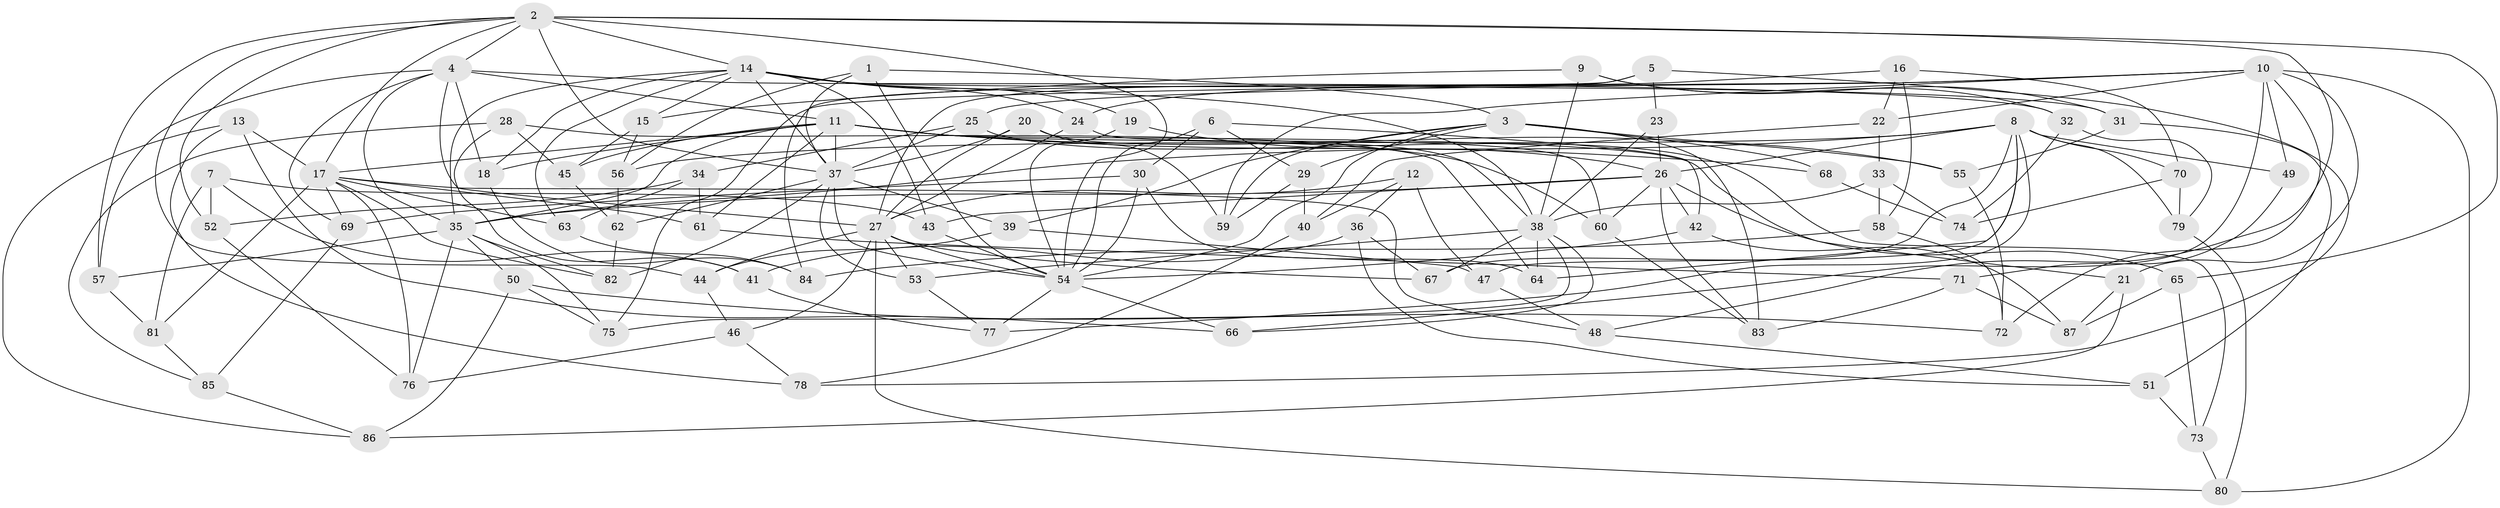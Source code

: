 // original degree distribution, {4: 1.0}
// Generated by graph-tools (version 1.1) at 2025/54/03/04/25 22:54:05]
// undirected, 87 vertices, 214 edges
graph export_dot {
  node [color=gray90,style=filled];
  1;
  2;
  3;
  4;
  5;
  6;
  7;
  8;
  9;
  10;
  11;
  12;
  13;
  14;
  15;
  16;
  17;
  18;
  19;
  20;
  21;
  22;
  23;
  24;
  25;
  26;
  27;
  28;
  29;
  30;
  31;
  32;
  33;
  34;
  35;
  36;
  37;
  38;
  39;
  40;
  41;
  42;
  43;
  44;
  45;
  46;
  47;
  48;
  49;
  50;
  51;
  52;
  53;
  54;
  55;
  56;
  57;
  58;
  59;
  60;
  61;
  62;
  63;
  64;
  65;
  66;
  67;
  68;
  69;
  70;
  71;
  72;
  73;
  74;
  75;
  76;
  77;
  78;
  79;
  80;
  81;
  82;
  83;
  84;
  85;
  86;
  87;
  1 -- 3 [weight=1.0];
  1 -- 37 [weight=1.0];
  1 -- 54 [weight=1.0];
  1 -- 56 [weight=1.0];
  2 -- 4 [weight=1.0];
  2 -- 14 [weight=1.0];
  2 -- 17 [weight=1.0];
  2 -- 37 [weight=1.0];
  2 -- 44 [weight=1.0];
  2 -- 48 [weight=1.0];
  2 -- 52 [weight=1.0];
  2 -- 54 [weight=1.0];
  2 -- 57 [weight=1.0];
  2 -- 65 [weight=1.0];
  3 -- 29 [weight=1.0];
  3 -- 39 [weight=1.0];
  3 -- 54 [weight=1.0];
  3 -- 55 [weight=1.0];
  3 -- 59 [weight=1.0];
  3 -- 68 [weight=3.0];
  3 -- 83 [weight=1.0];
  4 -- 11 [weight=1.0];
  4 -- 18 [weight=1.0];
  4 -- 27 [weight=1.0];
  4 -- 32 [weight=1.0];
  4 -- 35 [weight=1.0];
  4 -- 57 [weight=1.0];
  4 -- 69 [weight=1.0];
  5 -- 23 [weight=1.0];
  5 -- 27 [weight=1.0];
  5 -- 78 [weight=1.0];
  5 -- 84 [weight=1.0];
  6 -- 29 [weight=1.0];
  6 -- 30 [weight=1.0];
  6 -- 42 [weight=1.0];
  6 -- 54 [weight=1.0];
  7 -- 41 [weight=1.0];
  7 -- 43 [weight=1.0];
  7 -- 52 [weight=1.0];
  7 -- 81 [weight=1.0];
  8 -- 26 [weight=1.0];
  8 -- 35 [weight=1.0];
  8 -- 47 [weight=1.0];
  8 -- 49 [weight=1.0];
  8 -- 56 [weight=1.0];
  8 -- 64 [weight=1.0];
  8 -- 67 [weight=1.0];
  8 -- 70 [weight=1.0];
  8 -- 77 [weight=1.0];
  8 -- 79 [weight=1.0];
  9 -- 15 [weight=1.0];
  9 -- 31 [weight=1.0];
  9 -- 32 [weight=1.0];
  9 -- 38 [weight=1.0];
  10 -- 21 [weight=1.0];
  10 -- 22 [weight=1.0];
  10 -- 25 [weight=1.0];
  10 -- 49 [weight=2.0];
  10 -- 59 [weight=1.0];
  10 -- 66 [weight=1.0];
  10 -- 72 [weight=1.0];
  10 -- 75 [weight=1.0];
  10 -- 80 [weight=1.0];
  11 -- 17 [weight=1.0];
  11 -- 18 [weight=1.0];
  11 -- 21 [weight=1.0];
  11 -- 35 [weight=1.0];
  11 -- 37 [weight=1.0];
  11 -- 45 [weight=1.0];
  11 -- 55 [weight=1.0];
  11 -- 60 [weight=1.0];
  11 -- 61 [weight=1.0];
  11 -- 68 [weight=2.0];
  12 -- 27 [weight=1.0];
  12 -- 36 [weight=1.0];
  12 -- 40 [weight=1.0];
  12 -- 47 [weight=1.0];
  13 -- 17 [weight=1.0];
  13 -- 66 [weight=1.0];
  13 -- 78 [weight=1.0];
  13 -- 86 [weight=1.0];
  14 -- 15 [weight=1.0];
  14 -- 18 [weight=1.0];
  14 -- 19 [weight=2.0];
  14 -- 24 [weight=1.0];
  14 -- 31 [weight=1.0];
  14 -- 35 [weight=1.0];
  14 -- 37 [weight=1.0];
  14 -- 38 [weight=1.0];
  14 -- 43 [weight=1.0];
  14 -- 63 [weight=1.0];
  15 -- 45 [weight=1.0];
  15 -- 56 [weight=1.0];
  16 -- 22 [weight=1.0];
  16 -- 24 [weight=1.0];
  16 -- 58 [weight=1.0];
  16 -- 70 [weight=1.0];
  17 -- 48 [weight=1.0];
  17 -- 61 [weight=1.0];
  17 -- 63 [weight=1.0];
  17 -- 69 [weight=1.0];
  17 -- 76 [weight=1.0];
  17 -- 81 [weight=1.0];
  17 -- 82 [weight=1.0];
  18 -- 84 [weight=1.0];
  19 -- 26 [weight=1.0];
  19 -- 54 [weight=1.0];
  20 -- 27 [weight=1.0];
  20 -- 37 [weight=1.0];
  20 -- 38 [weight=1.0];
  20 -- 59 [weight=1.0];
  21 -- 86 [weight=1.0];
  21 -- 87 [weight=1.0];
  22 -- 33 [weight=1.0];
  22 -- 40 [weight=1.0];
  23 -- 26 [weight=2.0];
  23 -- 38 [weight=1.0];
  24 -- 27 [weight=1.0];
  24 -- 60 [weight=1.0];
  25 -- 34 [weight=1.0];
  25 -- 37 [weight=1.0];
  25 -- 73 [weight=1.0];
  26 -- 35 [weight=1.0];
  26 -- 42 [weight=1.0];
  26 -- 43 [weight=1.0];
  26 -- 60 [weight=1.0];
  26 -- 65 [weight=1.0];
  26 -- 83 [weight=1.0];
  27 -- 44 [weight=1.0];
  27 -- 46 [weight=1.0];
  27 -- 53 [weight=2.0];
  27 -- 54 [weight=1.0];
  27 -- 67 [weight=1.0];
  27 -- 80 [weight=1.0];
  28 -- 41 [weight=1.0];
  28 -- 45 [weight=1.0];
  28 -- 64 [weight=1.0];
  28 -- 85 [weight=1.0];
  29 -- 40 [weight=1.0];
  29 -- 59 [weight=1.0];
  30 -- 54 [weight=1.0];
  30 -- 64 [weight=1.0];
  30 -- 69 [weight=1.0];
  31 -- 51 [weight=1.0];
  31 -- 55 [weight=1.0];
  32 -- 74 [weight=1.0];
  32 -- 79 [weight=1.0];
  33 -- 38 [weight=1.0];
  33 -- 58 [weight=1.0];
  33 -- 74 [weight=1.0];
  34 -- 52 [weight=1.0];
  34 -- 61 [weight=1.0];
  34 -- 63 [weight=1.0];
  35 -- 50 [weight=1.0];
  35 -- 57 [weight=1.0];
  35 -- 75 [weight=1.0];
  35 -- 76 [weight=1.0];
  35 -- 82 [weight=1.0];
  36 -- 41 [weight=1.0];
  36 -- 51 [weight=1.0];
  36 -- 67 [weight=1.0];
  37 -- 39 [weight=1.0];
  37 -- 53 [weight=2.0];
  37 -- 54 [weight=1.0];
  37 -- 62 [weight=1.0];
  37 -- 82 [weight=1.0];
  38 -- 53 [weight=1.0];
  38 -- 64 [weight=1.0];
  38 -- 66 [weight=1.0];
  38 -- 67 [weight=1.0];
  38 -- 75 [weight=1.0];
  39 -- 44 [weight=1.0];
  39 -- 47 [weight=1.0];
  40 -- 78 [weight=1.0];
  41 -- 77 [weight=1.0];
  42 -- 54 [weight=1.0];
  42 -- 87 [weight=1.0];
  43 -- 54 [weight=1.0];
  44 -- 46 [weight=1.0];
  45 -- 62 [weight=1.0];
  46 -- 76 [weight=1.0];
  46 -- 78 [weight=1.0];
  47 -- 48 [weight=1.0];
  48 -- 51 [weight=1.0];
  49 -- 71 [weight=1.0];
  50 -- 72 [weight=1.0];
  50 -- 75 [weight=1.0];
  50 -- 86 [weight=1.0];
  51 -- 73 [weight=1.0];
  52 -- 76 [weight=1.0];
  53 -- 77 [weight=1.0];
  54 -- 66 [weight=1.0];
  54 -- 77 [weight=1.0];
  55 -- 72 [weight=1.0];
  56 -- 62 [weight=1.0];
  57 -- 81 [weight=1.0];
  58 -- 72 [weight=1.0];
  58 -- 84 [weight=1.0];
  60 -- 83 [weight=1.0];
  61 -- 71 [weight=1.0];
  62 -- 82 [weight=1.0];
  63 -- 84 [weight=1.0];
  65 -- 73 [weight=1.0];
  65 -- 87 [weight=1.0];
  68 -- 74 [weight=1.0];
  69 -- 85 [weight=1.0];
  70 -- 74 [weight=1.0];
  70 -- 79 [weight=1.0];
  71 -- 83 [weight=1.0];
  71 -- 87 [weight=1.0];
  73 -- 80 [weight=1.0];
  79 -- 80 [weight=1.0];
  81 -- 85 [weight=1.0];
  85 -- 86 [weight=1.0];
}
